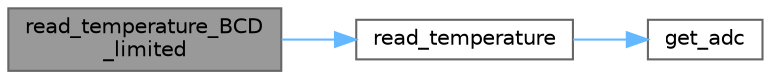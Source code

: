 digraph "read_temperature_BCD_limited"
{
 // LATEX_PDF_SIZE
  bgcolor="transparent";
  edge [fontname=Helvetica,fontsize=10,labelfontname=Helvetica,labelfontsize=10];
  node [fontname=Helvetica,fontsize=10,shape=box,height=0.2,width=0.4];
  rankdir="LR";
  Node1 [id="Node000001",label="read_temperature_BCD\l_limited",height=0.2,width=0.4,color="gray40", fillcolor="grey60", style="filled", fontcolor="black",tooltip="Get the temperature in BCD format limited to 2 digits."];
  Node1 -> Node2 [id="edge1_Node000001_Node000002",color="steelblue1",style="solid",tooltip=" "];
  Node2 [id="Node000002",label="read_temperature",height=0.2,width=0.4,color="grey40", fillcolor="white", style="filled",URL="$tempr_8c.html#aed59bb30213aec95f169ab0215d017a3",tooltip="Get the temperature."];
  Node2 -> Node3 [id="edge2_Node000002_Node000003",color="steelblue1",style="solid",tooltip=" "];
  Node3 [id="Node000003",label="get_adc",height=0.2,width=0.4,color="grey40", fillcolor="white", style="filled",URL="$adc_8c.html#a038789a6edd6437f57cb5fcd50537611",tooltip=" "];
}
